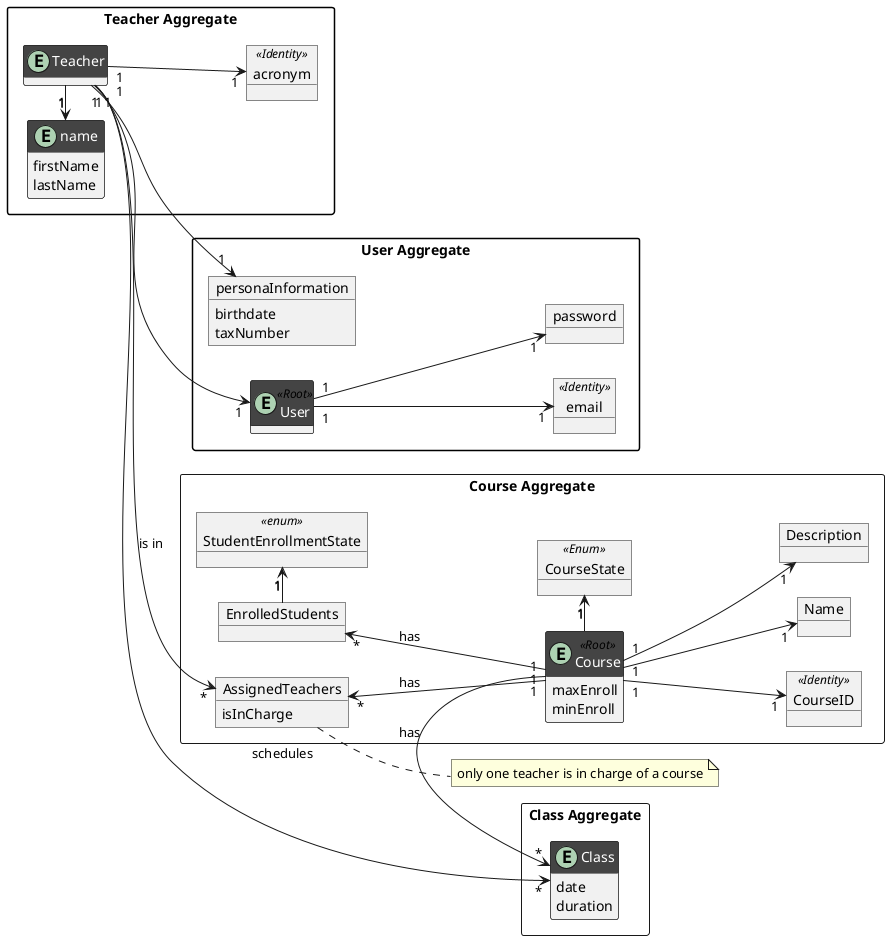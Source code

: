 @startuml
hide methods
left to right direction
skinparam classAttributeIconSize 0
skinparam classFontColor automatic
skinparam classHeaderBackgroundColor #4
skinparam packageStyle rectangle

'//--//--//--//--//--/ User /--//--//--//--//--//--//

package "User Aggregate"{

    Entity User <<Root>> {
    }

    Object email <<Identity>> {
    }

    Object personaInformation {
        birthdate
        taxNumber
    }

    Object password{
    }

}

package "Teacher Aggregate" {

    Entity designationTeacher as "name"{
    firstName
    lastName
    }

    Entity Teacher {
    }

    Object acronym <<Identity>>{
    }

    Teacher "1" -l-> "1" designationTeacher
}


'//--//--//--//--//--/ Course /--//--//--//--//--//--//
package "Course Aggregate" <<Rectangle>> {

Entity Course <<Root>>
{
    maxEnroll
    minEnroll
}

Object CourseID <<Identity>>{
}

Object Name {
}

Object CourseState <<enum>> {
}
Object StudentEnrollmentState <<enum>> {
}

Object Description {
}


Object EnrolledStudents {
}

Object AssignedTeachers{
    isInCharge
}

Object CourseState <<Enum>> {

}

}

package "Class Aggregate" <<Rectangle>> {
    Entity Class
    {
        date
        duration
    }
}

'//--//--//

'//--//--//--//--//--/ User /--//--//--//--//--//--//

    User "1" <-- "1" Teacher
    User "1" --> "1" password
    Teacher "1" --> "1"acronym

    User "1"-->"1" email

    Teacher "1" --> "1" personaInformation

'//--//--//--//--//--/ Course /--//--//--//--//--//--//

    Class "*" <--l- "1" Course : has
    Teacher "1" --> "*" Class : schedules
    Teacher "1" --> "*" AssignedTeachers : is in
    AssignedTeachers "*" <-- "1" Course : has
    EnrolledStudents "*" <-- "1" Course : has
    Course "1"-r->"1" CourseState
    Course "1" --> "1" CourseID
    Course "1"-->"1" Name
    Course "1"--> "1"Description
    EnrolledStudents"1" -r-> "1"StudentEnrollmentState

    note right of AssignedTeachers : only one teacher is in charge of a course
@enduml
